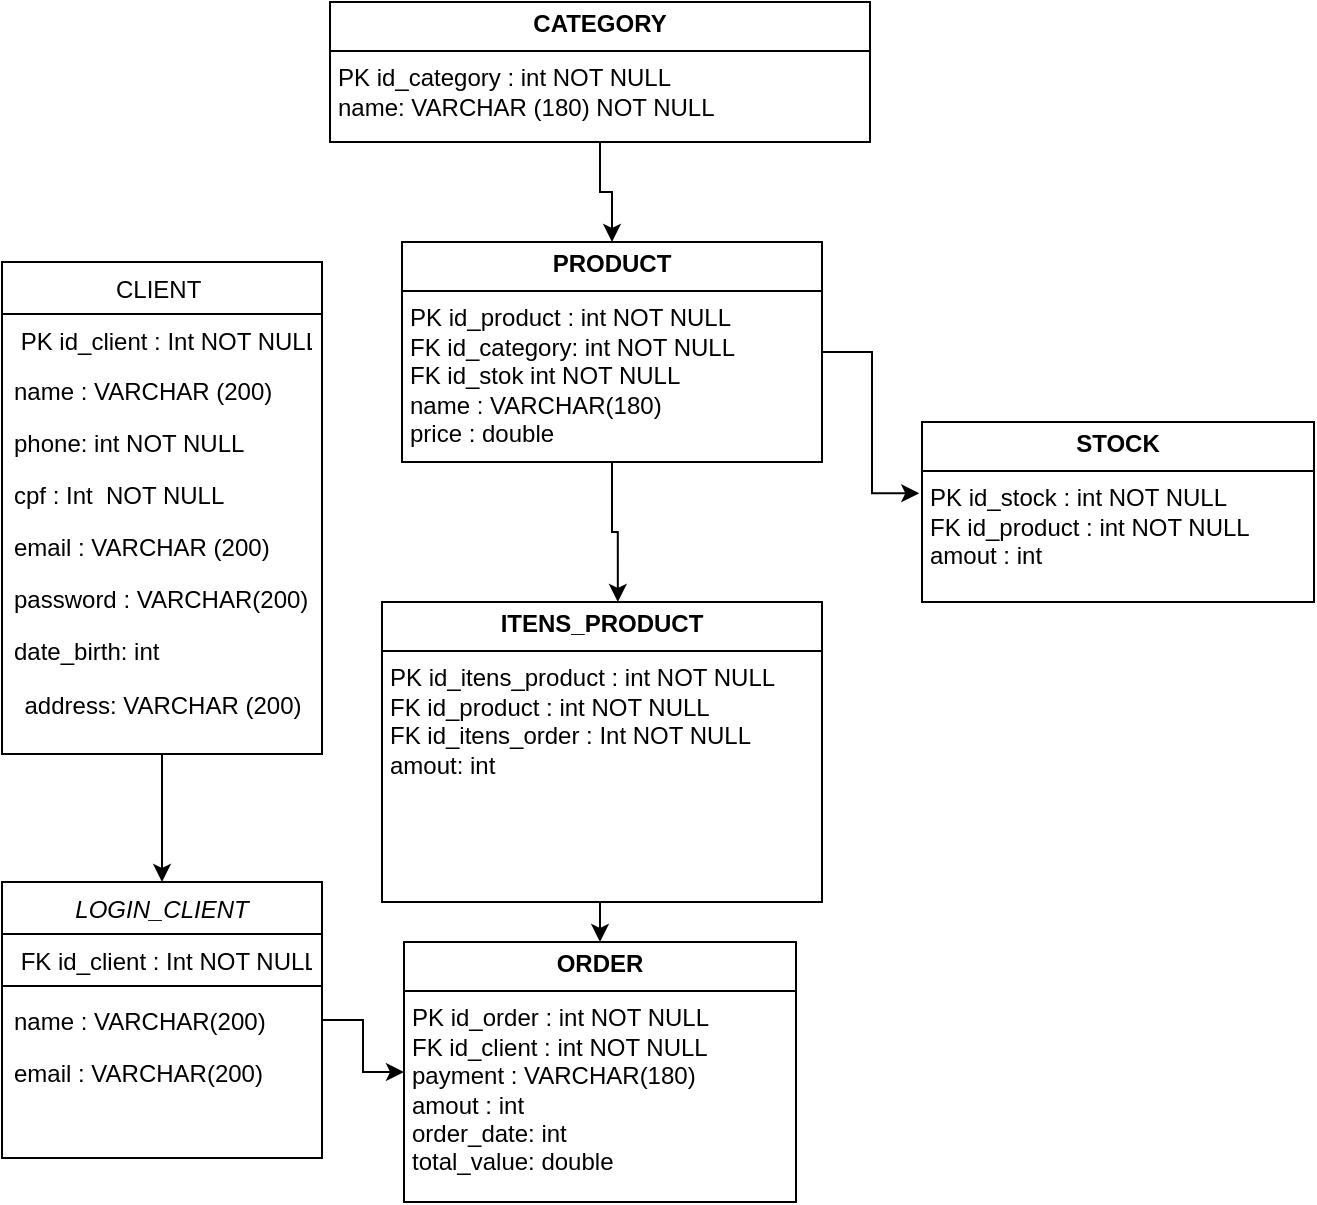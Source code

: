 <mxfile version="24.4.6" type="device">
  <diagram id="C5RBs43oDa-KdzZeNtuy" name="Page-1">
    <mxGraphModel dx="1985" dy="803" grid="1" gridSize="10" guides="1" tooltips="1" connect="1" arrows="1" fold="1" page="1" pageScale="1" pageWidth="827" pageHeight="1169" math="0" shadow="0">
      <root>
        <mxCell id="WIyWlLk6GJQsqaUBKTNV-0" />
        <mxCell id="WIyWlLk6GJQsqaUBKTNV-1" parent="WIyWlLk6GJQsqaUBKTNV-0" />
        <mxCell id="iXReHmRup8ZzqPuw442Y-177" value="LOGIN_CLIENT" style="swimlane;fontStyle=2;align=center;verticalAlign=top;childLayout=stackLayout;horizontal=1;startSize=26;horizontalStack=0;resizeParent=1;resizeLast=0;collapsible=1;marginBottom=0;rounded=0;shadow=0;strokeWidth=1;" vertex="1" parent="WIyWlLk6GJQsqaUBKTNV-1">
          <mxGeometry x="250" y="830" width="160" height="138" as="geometry">
            <mxRectangle x="230" y="140" width="160" height="26" as="alternateBounds" />
          </mxGeometry>
        </mxCell>
        <mxCell id="iXReHmRup8ZzqPuw442Y-178" value=" FK id_client : Int NOT NULL" style="text;align=left;verticalAlign=top;spacingLeft=4;spacingRight=4;overflow=hidden;rotatable=0;points=[[0,0.5],[1,0.5]];portConstraint=eastwest;" vertex="1" parent="iXReHmRup8ZzqPuw442Y-177">
          <mxGeometry y="26" width="160" height="22" as="geometry" />
        </mxCell>
        <mxCell id="iXReHmRup8ZzqPuw442Y-179" value="" style="line;html=1;strokeWidth=1;align=left;verticalAlign=middle;spacingTop=-1;spacingLeft=3;spacingRight=3;rotatable=0;labelPosition=right;points=[];portConstraint=eastwest;" vertex="1" parent="iXReHmRup8ZzqPuw442Y-177">
          <mxGeometry y="48" width="160" height="8" as="geometry" />
        </mxCell>
        <mxCell id="iXReHmRup8ZzqPuw442Y-180" value="name : VARCHAR(200)" style="text;align=left;verticalAlign=top;spacingLeft=4;spacingRight=4;overflow=hidden;rotatable=0;points=[[0,0.5],[1,0.5]];portConstraint=eastwest;rounded=0;shadow=0;html=0;" vertex="1" parent="iXReHmRup8ZzqPuw442Y-177">
          <mxGeometry y="56" width="160" height="26" as="geometry" />
        </mxCell>
        <mxCell id="iXReHmRup8ZzqPuw442Y-181" value="email : VARCHAR(200)" style="text;align=left;verticalAlign=top;spacingLeft=4;spacingRight=4;overflow=hidden;rotatable=0;points=[[0,0.5],[1,0.5]];portConstraint=eastwest;rounded=0;shadow=0;html=0;" vertex="1" parent="iXReHmRup8ZzqPuw442Y-177">
          <mxGeometry y="82" width="160" height="26" as="geometry" />
        </mxCell>
        <mxCell id="iXReHmRup8ZzqPuw442Y-182" style="edgeStyle=orthogonalEdgeStyle;rounded=0;orthogonalLoop=1;jettySize=auto;html=1;entryX=0.5;entryY=0;entryDx=0;entryDy=0;" edge="1" parent="WIyWlLk6GJQsqaUBKTNV-1" source="iXReHmRup8ZzqPuw442Y-183" target="iXReHmRup8ZzqPuw442Y-177">
          <mxGeometry relative="1" as="geometry" />
        </mxCell>
        <mxCell id="iXReHmRup8ZzqPuw442Y-183" value="CLIENT " style="swimlane;fontStyle=0;align=center;verticalAlign=top;childLayout=stackLayout;horizontal=1;startSize=26;horizontalStack=0;resizeParent=1;resizeLast=0;collapsible=1;marginBottom=0;rounded=0;shadow=0;strokeWidth=1;" vertex="1" parent="WIyWlLk6GJQsqaUBKTNV-1">
          <mxGeometry x="250" y="520" width="160" height="246" as="geometry">
            <mxRectangle x="550" y="140" width="160" height="26" as="alternateBounds" />
          </mxGeometry>
        </mxCell>
        <mxCell id="iXReHmRup8ZzqPuw442Y-184" value=" PK id_client : Int NOT NULL" style="text;align=left;verticalAlign=top;spacingLeft=4;spacingRight=4;overflow=hidden;rotatable=0;points=[[0,0.5],[1,0.5]];portConstraint=eastwest;rounded=0;shadow=0;html=0;" vertex="1" parent="iXReHmRup8ZzqPuw442Y-183">
          <mxGeometry y="26" width="160" height="25" as="geometry" />
        </mxCell>
        <mxCell id="iXReHmRup8ZzqPuw442Y-185" value="name : VARCHAR (200)" style="text;align=left;verticalAlign=top;spacingLeft=4;spacingRight=4;overflow=hidden;rotatable=0;points=[[0,0.5],[1,0.5]];portConstraint=eastwest;" vertex="1" parent="iXReHmRup8ZzqPuw442Y-183">
          <mxGeometry y="51" width="160" height="26" as="geometry" />
        </mxCell>
        <mxCell id="iXReHmRup8ZzqPuw442Y-186" value="phone: int NOT NULL " style="text;align=left;verticalAlign=top;spacingLeft=4;spacingRight=4;overflow=hidden;rotatable=0;points=[[0,0.5],[1,0.5]];portConstraint=eastwest;rounded=0;shadow=0;html=0;" vertex="1" parent="iXReHmRup8ZzqPuw442Y-183">
          <mxGeometry y="77" width="160" height="26" as="geometry" />
        </mxCell>
        <mxCell id="iXReHmRup8ZzqPuw442Y-187" value="cpf : Int  NOT NULL" style="text;align=left;verticalAlign=top;spacingLeft=4;spacingRight=4;overflow=hidden;rotatable=0;points=[[0,0.5],[1,0.5]];portConstraint=eastwest;rounded=0;shadow=0;html=0;" vertex="1" parent="iXReHmRup8ZzqPuw442Y-183">
          <mxGeometry y="103" width="160" height="26" as="geometry" />
        </mxCell>
        <mxCell id="iXReHmRup8ZzqPuw442Y-188" value="email : VARCHAR (200)" style="text;align=left;verticalAlign=top;spacingLeft=4;spacingRight=4;overflow=hidden;rotatable=0;points=[[0,0.5],[1,0.5]];portConstraint=eastwest;rounded=0;shadow=0;html=0;" vertex="1" parent="iXReHmRup8ZzqPuw442Y-183">
          <mxGeometry y="129" width="160" height="26" as="geometry" />
        </mxCell>
        <mxCell id="iXReHmRup8ZzqPuw442Y-189" value="password : VARCHAR(200)" style="text;align=left;verticalAlign=top;spacingLeft=4;spacingRight=4;overflow=hidden;rotatable=0;points=[[0,0.5],[1,0.5]];portConstraint=eastwest;" vertex="1" parent="iXReHmRup8ZzqPuw442Y-183">
          <mxGeometry y="155" width="160" height="26" as="geometry" />
        </mxCell>
        <mxCell id="iXReHmRup8ZzqPuw442Y-190" value="date_birth: int " style="text;align=left;verticalAlign=top;spacingLeft=4;spacingRight=4;overflow=hidden;rotatable=0;points=[[0,0.5],[1,0.5]];portConstraint=eastwest;" vertex="1" parent="iXReHmRup8ZzqPuw442Y-183">
          <mxGeometry y="181" width="160" height="26" as="geometry" />
        </mxCell>
        <mxCell id="iXReHmRup8ZzqPuw442Y-191" value="address: VARCHAR (200)" style="text;html=1;align=center;verticalAlign=middle;resizable=0;points=[];autosize=1;strokeColor=none;fillColor=none;" vertex="1" parent="iXReHmRup8ZzqPuw442Y-183">
          <mxGeometry y="207" width="160" height="30" as="geometry" />
        </mxCell>
        <mxCell id="iXReHmRup8ZzqPuw442Y-192" style="edgeStyle=orthogonalEdgeStyle;rounded=0;orthogonalLoop=1;jettySize=auto;html=1;entryX=0.5;entryY=0;entryDx=0;entryDy=0;" edge="1" parent="WIyWlLk6GJQsqaUBKTNV-1" source="iXReHmRup8ZzqPuw442Y-193" target="iXReHmRup8ZzqPuw442Y-196">
          <mxGeometry relative="1" as="geometry" />
        </mxCell>
        <mxCell id="iXReHmRup8ZzqPuw442Y-193" value="&lt;p style=&quot;margin:0px;margin-top:4px;text-align:center;&quot;&gt;&lt;b&gt;CATEGORY&lt;/b&gt;&lt;/p&gt;&lt;hr size=&quot;1&quot; style=&quot;border-style:solid;&quot;&gt;&lt;p style=&quot;margin:0px;margin-left:4px;&quot;&gt;PK id_category : int NOT NULL&amp;nbsp;&lt;/p&gt;&lt;p style=&quot;margin:0px;margin-left:4px;&quot;&gt;name: VARCHAR (180) NOT NULL&lt;br&gt;&lt;br&gt;&lt;/p&gt;" style="verticalAlign=top;align=left;overflow=fill;html=1;whiteSpace=wrap;" vertex="1" parent="WIyWlLk6GJQsqaUBKTNV-1">
          <mxGeometry x="414" y="390" width="270" height="70" as="geometry" />
        </mxCell>
        <mxCell id="iXReHmRup8ZzqPuw442Y-194" style="edgeStyle=orthogonalEdgeStyle;rounded=0;orthogonalLoop=1;jettySize=auto;html=1;exitX=0.5;exitY=1;exitDx=0;exitDy=0;entryX=0.5;entryY=0;entryDx=0;entryDy=0;" edge="1" parent="WIyWlLk6GJQsqaUBKTNV-1" source="iXReHmRup8ZzqPuw442Y-195" target="iXReHmRup8ZzqPuw442Y-201">
          <mxGeometry relative="1" as="geometry" />
        </mxCell>
        <mxCell id="iXReHmRup8ZzqPuw442Y-195" value="&lt;p style=&quot;margin:0px;margin-top:4px;text-align:center;&quot;&gt;&lt;b&gt;ITENS_PRODUCT&lt;/b&gt;&lt;/p&gt;&lt;hr size=&quot;1&quot; style=&quot;border-style:solid;&quot;&gt;&lt;p style=&quot;margin: 0px 0px 0px 4px;&quot;&gt;PK id_itens_product : int NOT NULL&lt;/p&gt;&lt;p style=&quot;margin: 0px 0px 0px 4px;&quot;&gt;FK id_product : int NOT NULL&lt;/p&gt;&lt;p style=&quot;margin: 0px 0px 0px 4px;&quot;&gt;&lt;span style=&quot;text-wrap: nowrap;&quot;&gt;FK id_itens_order : Int NOT NULL&lt;/span&gt;&lt;br&gt;&lt;/p&gt;&lt;p style=&quot;margin:0px;margin-left:4px;&quot;&gt;&lt;span style=&quot;background-color: initial;&quot;&gt;amout: int&lt;/span&gt;&lt;/p&gt;&lt;p style=&quot;margin:0px;margin-left:4px;&quot;&gt;&lt;span style=&quot;background-color: initial;&quot;&gt;&lt;br&gt;&lt;/span&gt;&lt;/p&gt;&lt;p style=&quot;margin:0px;margin-left:4px;&quot;&gt;&lt;span style=&quot;background-color: initial;&quot;&gt;&lt;br&gt;&lt;/span&gt;&lt;/p&gt;" style="verticalAlign=top;align=left;overflow=fill;html=1;whiteSpace=wrap;" vertex="1" parent="WIyWlLk6GJQsqaUBKTNV-1">
          <mxGeometry x="440" y="690" width="220" height="150" as="geometry" />
        </mxCell>
        <mxCell id="iXReHmRup8ZzqPuw442Y-196" value="&lt;p style=&quot;margin:0px;margin-top:4px;text-align:center;&quot;&gt;&lt;b&gt;PRODUCT&lt;/b&gt;&lt;/p&gt;&lt;hr size=&quot;1&quot; style=&quot;border-style:solid;&quot;&gt;&lt;p style=&quot;margin:0px;margin-left:4px;&quot;&gt;PK id_product : int NOT NULL&lt;/p&gt;&lt;p style=&quot;margin:0px;margin-left:4px;&quot;&gt;FK id_category: int NOT NULL&lt;/p&gt;&lt;p style=&quot;margin:0px;margin-left:4px;&quot;&gt;FK id_stok int NOT NULL&lt;/p&gt;&lt;p style=&quot;margin:0px;margin-left:4px;&quot;&gt;name : VARCHAR(180)&lt;/p&gt;&lt;p style=&quot;margin:0px;margin-left:4px;&quot;&gt;price : double&amp;nbsp;&lt;/p&gt;&lt;p style=&quot;margin:0px;margin-left:4px;&quot;&gt;&lt;br&gt;&lt;/p&gt;" style="verticalAlign=top;align=left;overflow=fill;html=1;whiteSpace=wrap;" vertex="1" parent="WIyWlLk6GJQsqaUBKTNV-1">
          <mxGeometry x="450" y="510" width="210" height="110" as="geometry" />
        </mxCell>
        <mxCell id="iXReHmRup8ZzqPuw442Y-197" style="edgeStyle=orthogonalEdgeStyle;rounded=0;orthogonalLoop=1;jettySize=auto;html=1;exitX=0.5;exitY=1;exitDx=0;exitDy=0;" edge="1" parent="WIyWlLk6GJQsqaUBKTNV-1" source="iXReHmRup8ZzqPuw442Y-196" target="iXReHmRup8ZzqPuw442Y-196">
          <mxGeometry relative="1" as="geometry" />
        </mxCell>
        <mxCell id="iXReHmRup8ZzqPuw442Y-198" value="&lt;p style=&quot;margin:0px;margin-top:4px;text-align:center;&quot;&gt;&lt;b&gt;STOCK&lt;/b&gt;&lt;/p&gt;&lt;hr size=&quot;1&quot; style=&quot;border-style:solid;&quot;&gt;&lt;p style=&quot;margin: 0px 0px 0px 4px;&quot;&gt;PK id_stock : int NOT NULL&lt;/p&gt;&lt;p style=&quot;margin:0px;margin-left:4px;&quot;&gt;FK id_product : int NOT NULL&lt;/p&gt;&lt;p style=&quot;margin:0px;margin-left:4px;&quot;&gt;amout : int&amp;nbsp;&lt;/p&gt;&lt;p style=&quot;margin:0px;margin-left:4px;&quot;&gt;&lt;br&gt;&lt;/p&gt;" style="verticalAlign=top;align=left;overflow=fill;html=1;whiteSpace=wrap;" vertex="1" parent="WIyWlLk6GJQsqaUBKTNV-1">
          <mxGeometry x="710" y="600" width="196" height="90" as="geometry" />
        </mxCell>
        <mxCell id="iXReHmRup8ZzqPuw442Y-199" style="edgeStyle=orthogonalEdgeStyle;rounded=0;orthogonalLoop=1;jettySize=auto;html=1;entryX=-0.007;entryY=0.396;entryDx=0;entryDy=0;entryPerimeter=0;" edge="1" parent="WIyWlLk6GJQsqaUBKTNV-1" source="iXReHmRup8ZzqPuw442Y-196" target="iXReHmRup8ZzqPuw442Y-198">
          <mxGeometry relative="1" as="geometry" />
        </mxCell>
        <mxCell id="iXReHmRup8ZzqPuw442Y-200" style="edgeStyle=orthogonalEdgeStyle;rounded=0;orthogonalLoop=1;jettySize=auto;html=1;entryX=0.536;entryY=0;entryDx=0;entryDy=0;entryPerimeter=0;" edge="1" parent="WIyWlLk6GJQsqaUBKTNV-1" source="iXReHmRup8ZzqPuw442Y-196" target="iXReHmRup8ZzqPuw442Y-195">
          <mxGeometry relative="1" as="geometry" />
        </mxCell>
        <mxCell id="iXReHmRup8ZzqPuw442Y-201" value="&lt;p style=&quot;margin:0px;margin-top:4px;text-align:center;&quot;&gt;&lt;b&gt;ORDER&lt;/b&gt;&lt;/p&gt;&lt;hr size=&quot;1&quot; style=&quot;border-style:solid;&quot;&gt;&lt;p style=&quot;margin: 0px 0px 0px 4px;&quot;&gt;PK id_order : int NOT NULL&lt;/p&gt;&lt;p style=&quot;margin: 0px 0px 0px 4px;&quot;&gt;&lt;span style=&quot;background-color: initial;&quot;&gt;FK id_client : int NOT NULL&lt;/span&gt;&lt;br&gt;&lt;/p&gt;&lt;p style=&quot;margin: 0px 0px 0px 4px;&quot;&gt;&lt;span style=&quot;background-color: initial;&quot;&gt;payment : VARCHAR(180)&lt;/span&gt;&lt;br&gt;&lt;/p&gt;&lt;p style=&quot;margin:0px;margin-left:4px;&quot;&gt;&lt;span style=&quot;background-color: initial;&quot;&gt;amout : int&amp;nbsp;&lt;/span&gt;&lt;/p&gt;&lt;p style=&quot;margin:0px;margin-left:4px;&quot;&gt;order_date: int&amp;nbsp;&lt;/p&gt;&lt;p style=&quot;margin:0px;margin-left:4px;&quot;&gt;total_value: double&amp;nbsp;&lt;/p&gt;&lt;p style=&quot;margin:0px;margin-left:4px;&quot;&gt;&lt;span style=&quot;background-color: initial;&quot;&gt;&lt;br&gt;&lt;/span&gt;&lt;/p&gt;" style="verticalAlign=top;align=left;overflow=fill;html=1;whiteSpace=wrap;" vertex="1" parent="WIyWlLk6GJQsqaUBKTNV-1">
          <mxGeometry x="451" y="860" width="196" height="130" as="geometry" />
        </mxCell>
        <mxCell id="iXReHmRup8ZzqPuw442Y-202" style="edgeStyle=orthogonalEdgeStyle;rounded=0;orthogonalLoop=1;jettySize=auto;html=1;" edge="1" parent="WIyWlLk6GJQsqaUBKTNV-1" source="iXReHmRup8ZzqPuw442Y-180" target="iXReHmRup8ZzqPuw442Y-201">
          <mxGeometry relative="1" as="geometry" />
        </mxCell>
      </root>
    </mxGraphModel>
  </diagram>
</mxfile>
